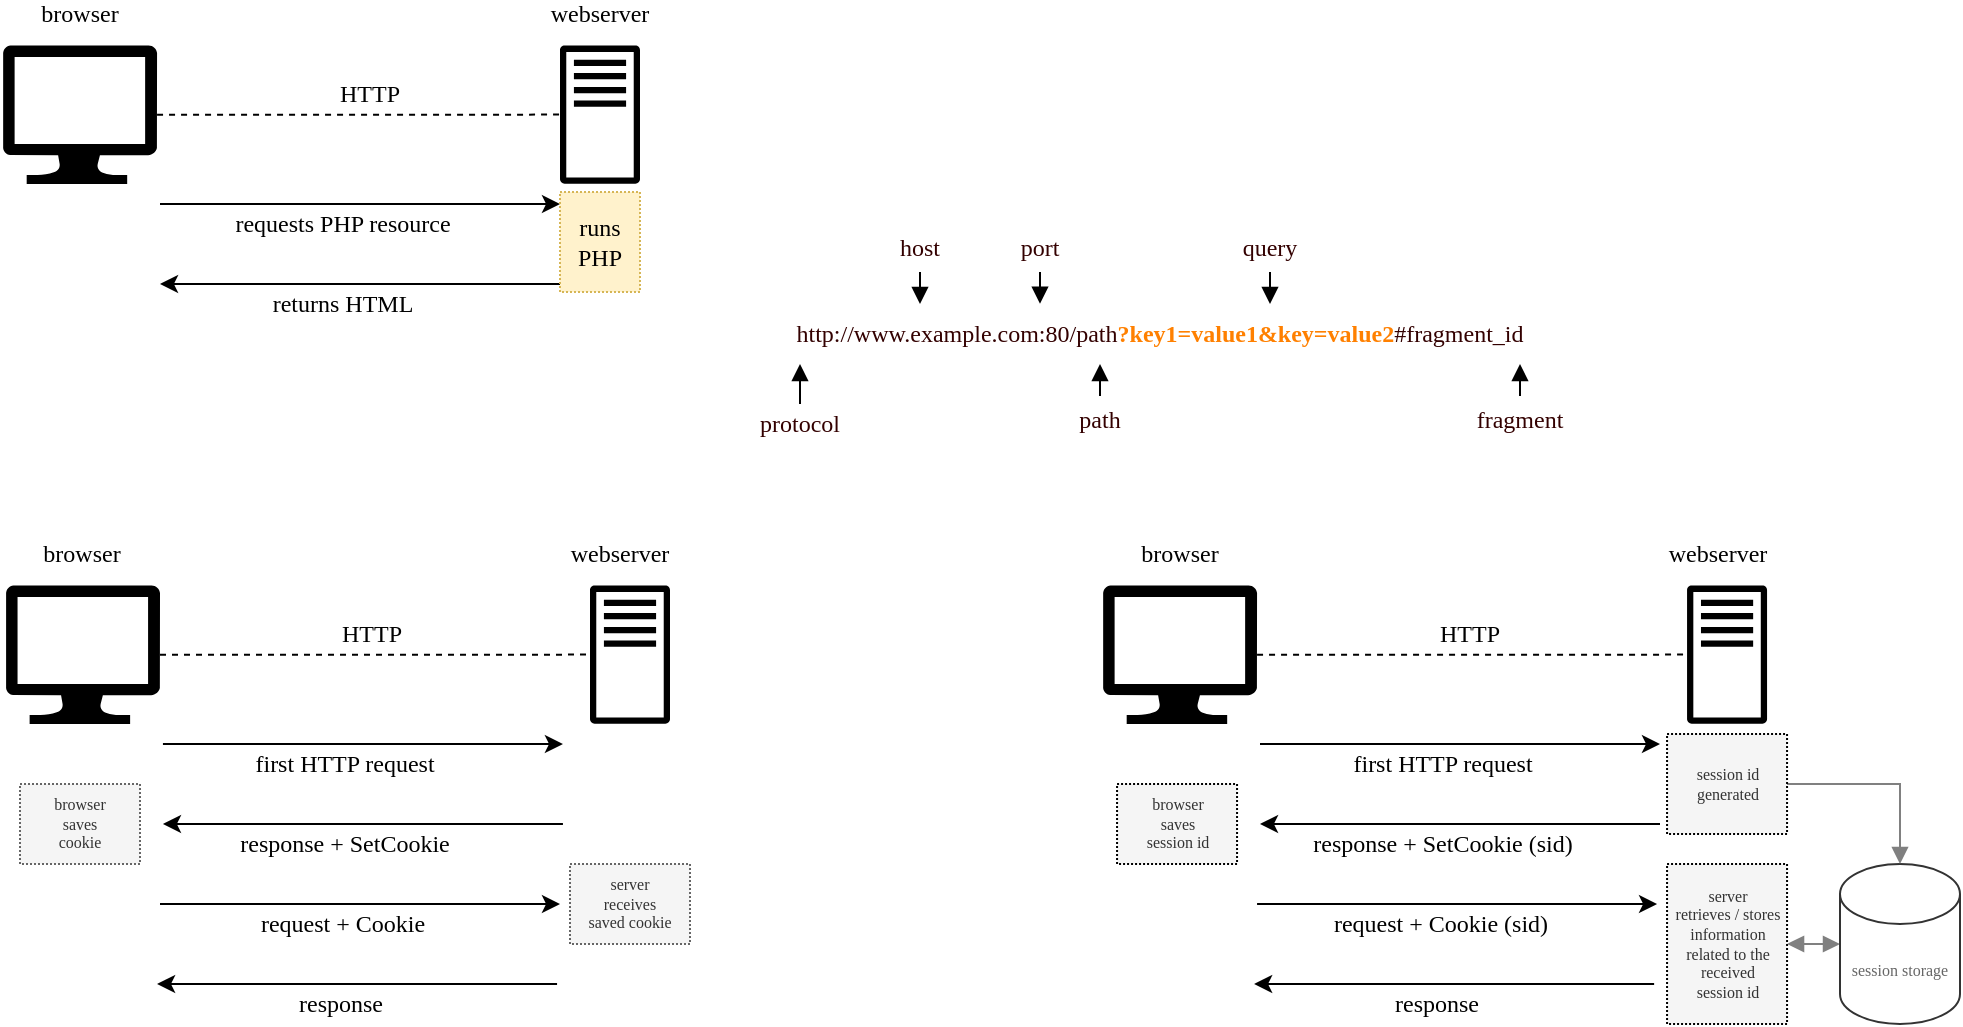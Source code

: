 <mxfile version="16.6.5" type="device"><diagram id="oCv3Mz-2w-1n50uu-hlC" name="Page-1"><mxGraphModel dx="803" dy="476" grid="1" gridSize="10" guides="1" tooltips="1" connect="1" arrows="1" fold="1" page="1" pageScale="1" pageWidth="850" pageHeight="1100" math="0" shadow="0"><root><mxCell id="0"/><mxCell id="1" parent="0"/><mxCell id="6jOUWtGgjs0iqEyErpaj-4" style="edgeStyle=orthogonalEdgeStyle;rounded=0;orthogonalLoop=1;jettySize=auto;html=1;endArrow=none;endFill=0;dashed=1;fontSize=7;" edge="1" parent="1" source="6jOUWtGgjs0iqEyErpaj-1" target="6jOUWtGgjs0iqEyErpaj-3"><mxGeometry relative="1" as="geometry"/></mxCell><mxCell id="6jOUWtGgjs0iqEyErpaj-1" value="" style="sketch=0;aspect=fixed;pointerEvents=1;shadow=0;dashed=0;html=1;strokeColor=none;labelPosition=center;verticalLabelPosition=bottom;verticalAlign=top;align=center;fillColor=#000000;shape=mxgraph.azure.computer;fontSize=7;" vertex="1" parent="1"><mxGeometry x="81.47" y="200.65" width="77.06" height="69.35" as="geometry"/></mxCell><mxCell id="6jOUWtGgjs0iqEyErpaj-3" value="" style="sketch=0;outlineConnect=0;fontColor=#330000;gradientColor=none;fillColor=#000000;strokeColor=none;dashed=0;verticalLabelPosition=bottom;verticalAlign=top;align=center;html=1;fontSize=7;fontStyle=0;aspect=fixed;pointerEvents=1;shape=mxgraph.aws4.traditional_server;" vertex="1" parent="1"><mxGeometry x="360" y="200.65" width="40" height="69.35" as="geometry"/></mxCell><mxCell id="6jOUWtGgjs0iqEyErpaj-5" value="requests PHP resource" style="endArrow=classic;html=1;rounded=0;fontFamily=Poppins;fontSource=https%3A%2F%2Ffonts.googleapis.com%2Fcss%3Ffamily%3DPoppins;fontSize=12;" edge="1" parent="1"><mxGeometry x="-0.091" y="-10" width="50" height="50" relative="1" as="geometry"><mxPoint x="160" y="280" as="sourcePoint"/><mxPoint x="360" y="280" as="targetPoint"/><mxPoint as="offset"/></mxGeometry></mxCell><mxCell id="6jOUWtGgjs0iqEyErpaj-6" value="returns HTML" style="endArrow=classic;html=1;rounded=0;fontFamily=Poppins;fontSource=https%3A%2F%2Ffonts.googleapis.com%2Fcss%3Ffamily%3DPoppins;fontSize=12;" edge="1" parent="1"><mxGeometry x="0.091" y="10" width="50" height="50" relative="1" as="geometry"><mxPoint x="360" y="320" as="sourcePoint"/><mxPoint x="160" y="320" as="targetPoint"/><mxPoint as="offset"/></mxGeometry></mxCell><mxCell id="6jOUWtGgjs0iqEyErpaj-19" value="runs PHP" style="rounded=0;whiteSpace=wrap;html=1;fontFamily=Poppins;fontSource=https%3A%2F%2Ffonts.googleapis.com%2Fcss%3Ffamily%3DPoppins;fontSize=12;fillColor=#fff2cc;strokeColor=#d6b656;dashed=1;dashPattern=1 1;" vertex="1" parent="1"><mxGeometry x="360" y="274" width="40" height="50" as="geometry"/></mxCell><mxCell id="6jOUWtGgjs0iqEyErpaj-20" value="browser" style="text;html=1;strokeColor=none;fillColor=none;align=center;verticalAlign=middle;whiteSpace=wrap;rounded=0;fontFamily=Poppins;fontSource=https%3A%2F%2Ffonts.googleapis.com%2Fcss%3Ffamily%3DPoppins;fontSize=12;" vertex="1" parent="1"><mxGeometry x="80" y="180" width="80" height="10" as="geometry"/></mxCell><mxCell id="6jOUWtGgjs0iqEyErpaj-21" value="webserver" style="text;html=1;strokeColor=none;fillColor=none;align=center;verticalAlign=middle;whiteSpace=wrap;rounded=0;fontFamily=Poppins;fontSource=https%3A%2F%2Ffonts.googleapis.com%2Fcss%3Ffamily%3DPoppins;fontSize=12;" vertex="1" parent="1"><mxGeometry x="360" y="180" width="40" height="10" as="geometry"/></mxCell><mxCell id="6jOUWtGgjs0iqEyErpaj-22" value="HTTP" style="text;html=1;strokeColor=none;fillColor=none;align=center;verticalAlign=middle;whiteSpace=wrap;rounded=0;fontFamily=Poppins;fontSource=https%3A%2F%2Ffonts.googleapis.com%2Fcss%3Ffamily%3DPoppins;fontSize=12;" vertex="1" parent="1"><mxGeometry x="240" y="210" width="50" height="30" as="geometry"/></mxCell><mxCell id="6jOUWtGgjs0iqEyErpaj-24" value="&lt;div&gt;http://www.example.com:80/path&lt;b&gt;&lt;font color=&quot;#ff8000&quot;&gt;?key1=value1&amp;amp;key=value2&lt;/font&gt;&lt;/b&gt;#fragment_id&lt;/div&gt;" style="text;html=1;strokeColor=none;fillColor=none;align=center;verticalAlign=middle;whiteSpace=wrap;rounded=0;dashed=1;dashPattern=1 1;fontFamily=Poppins;fontSource=https%3A%2F%2Ffonts.googleapis.com%2Fcss%3Ffamily%3DPoppins;fontSize=12;fontColor=#330000;" vertex="1" parent="1"><mxGeometry x="420" y="330" width="480" height="30" as="geometry"/></mxCell><mxCell id="6jOUWtGgjs0iqEyErpaj-26" value="" style="rounded=0;orthogonalLoop=1;jettySize=auto;html=1;fontFamily=Poppins;fontSource=https%3A%2F%2Ffonts.googleapis.com%2Fcss%3Ffamily%3DPoppins;fontSize=12;fontColor=#330000;endArrow=block;endFill=1;" edge="1" parent="1" source="6jOUWtGgjs0iqEyErpaj-25"><mxGeometry relative="1" as="geometry"><mxPoint x="480" y="360" as="targetPoint"/></mxGeometry></mxCell><mxCell id="6jOUWtGgjs0iqEyErpaj-25" value="protocol" style="text;html=1;strokeColor=none;fillColor=none;align=center;verticalAlign=middle;whiteSpace=wrap;rounded=0;dashed=1;dashPattern=1 1;fontFamily=Poppins;fontSource=https%3A%2F%2Ffonts.googleapis.com%2Fcss%3Ffamily%3DPoppins;fontSize=12;fontColor=#330000;" vertex="1" parent="1"><mxGeometry x="450" y="380" width="60" height="20" as="geometry"/></mxCell><mxCell id="6jOUWtGgjs0iqEyErpaj-28" style="edgeStyle=none;rounded=0;orthogonalLoop=1;jettySize=auto;html=1;fontFamily=Poppins;fontSource=https%3A%2F%2Ffonts.googleapis.com%2Fcss%3Ffamily%3DPoppins;fontSize=12;fontColor=#330000;endArrow=block;endFill=1;entryX=0.25;entryY=0;entryDx=0;entryDy=0;" edge="1" parent="1" source="6jOUWtGgjs0iqEyErpaj-27" target="6jOUWtGgjs0iqEyErpaj-24"><mxGeometry relative="1" as="geometry"><mxPoint x="560" y="330" as="targetPoint"/></mxGeometry></mxCell><mxCell id="6jOUWtGgjs0iqEyErpaj-27" value="host" style="text;html=1;strokeColor=none;fillColor=none;align=center;verticalAlign=middle;whiteSpace=wrap;rounded=0;dashed=1;dashPattern=1 1;fontFamily=Poppins;fontSource=https%3A%2F%2Ffonts.googleapis.com%2Fcss%3Ffamily%3DPoppins;fontSize=12;fontColor=#330000;" vertex="1" parent="1"><mxGeometry x="510" y="290" width="60" height="24" as="geometry"/></mxCell><mxCell id="6jOUWtGgjs0iqEyErpaj-30" style="edgeStyle=none;rounded=0;orthogonalLoop=1;jettySize=auto;html=1;entryX=0.375;entryY=-0.004;entryDx=0;entryDy=0;entryPerimeter=0;fontFamily=Poppins;fontSource=https%3A%2F%2Ffonts.googleapis.com%2Fcss%3Ffamily%3DPoppins;fontSize=12;fontColor=#330000;endArrow=block;endFill=1;" edge="1" parent="1" source="6jOUWtGgjs0iqEyErpaj-29" target="6jOUWtGgjs0iqEyErpaj-24"><mxGeometry relative="1" as="geometry"/></mxCell><mxCell id="6jOUWtGgjs0iqEyErpaj-29" value="port" style="text;html=1;strokeColor=none;fillColor=none;align=center;verticalAlign=middle;whiteSpace=wrap;rounded=0;dashed=1;dashPattern=1 1;fontFamily=Poppins;fontSource=https%3A%2F%2Ffonts.googleapis.com%2Fcss%3Ffamily%3DPoppins;fontSize=12;fontColor=#330000;" vertex="1" parent="1"><mxGeometry x="570" y="290" width="60" height="24" as="geometry"/></mxCell><mxCell id="6jOUWtGgjs0iqEyErpaj-32" style="edgeStyle=none;rounded=0;orthogonalLoop=1;jettySize=auto;html=1;fontFamily=Poppins;fontSource=https%3A%2F%2Ffonts.googleapis.com%2Fcss%3Ffamily%3DPoppins;fontSize=12;fontColor=#330000;endArrow=block;endFill=1;" edge="1" parent="1" source="6jOUWtGgjs0iqEyErpaj-31" target="6jOUWtGgjs0iqEyErpaj-24"><mxGeometry relative="1" as="geometry"><Array as="points"><mxPoint x="630" y="360"/></Array></mxGeometry></mxCell><mxCell id="6jOUWtGgjs0iqEyErpaj-31" value="path" style="text;html=1;strokeColor=none;fillColor=none;align=center;verticalAlign=middle;whiteSpace=wrap;rounded=0;dashed=1;dashPattern=1 1;fontFamily=Poppins;fontSource=https%3A%2F%2Ffonts.googleapis.com%2Fcss%3Ffamily%3DPoppins;fontSize=12;fontColor=#330000;" vertex="1" parent="1"><mxGeometry x="600" y="376" width="60" height="24" as="geometry"/></mxCell><mxCell id="6jOUWtGgjs0iqEyErpaj-34" style="edgeStyle=none;rounded=0;orthogonalLoop=1;jettySize=auto;html=1;fontFamily=Poppins;fontSource=https%3A%2F%2Ffonts.googleapis.com%2Fcss%3Ffamily%3DPoppins;fontSize=12;fontColor=#330000;endArrow=block;endFill=1;" edge="1" parent="1" source="6jOUWtGgjs0iqEyErpaj-33"><mxGeometry relative="1" as="geometry"><mxPoint x="715" y="330" as="targetPoint"/></mxGeometry></mxCell><mxCell id="6jOUWtGgjs0iqEyErpaj-33" value="query" style="text;html=1;strokeColor=none;fillColor=none;align=center;verticalAlign=middle;whiteSpace=wrap;rounded=0;dashed=1;dashPattern=1 1;fontFamily=Poppins;fontSource=https%3A%2F%2Ffonts.googleapis.com%2Fcss%3Ffamily%3DPoppins;fontSize=12;fontColor=#330000;" vertex="1" parent="1"><mxGeometry x="685" y="290" width="60" height="24" as="geometry"/></mxCell><mxCell id="6jOUWtGgjs0iqEyErpaj-36" style="edgeStyle=none;rounded=0;orthogonalLoop=1;jettySize=auto;html=1;fontFamily=Poppins;fontSource=https%3A%2F%2Ffonts.googleapis.com%2Fcss%3Ffamily%3DPoppins;fontSize=12;fontColor=#330000;endArrow=block;endFill=1;entryX=0.875;entryY=1;entryDx=0;entryDy=0;entryPerimeter=0;" edge="1" parent="1" source="6jOUWtGgjs0iqEyErpaj-35" target="6jOUWtGgjs0iqEyErpaj-24"><mxGeometry relative="1" as="geometry"><mxPoint x="800" y="360" as="targetPoint"/></mxGeometry></mxCell><mxCell id="6jOUWtGgjs0iqEyErpaj-35" value="fragment" style="text;html=1;strokeColor=none;fillColor=none;align=center;verticalAlign=middle;whiteSpace=wrap;rounded=0;dashed=1;dashPattern=1 1;fontFamily=Poppins;fontSource=https%3A%2F%2Ffonts.googleapis.com%2Fcss%3Ffamily%3DPoppins;fontSize=12;fontColor=#330000;" vertex="1" parent="1"><mxGeometry x="810" y="376" width="60" height="24" as="geometry"/></mxCell><mxCell id="6jOUWtGgjs0iqEyErpaj-39" style="edgeStyle=orthogonalEdgeStyle;rounded=0;orthogonalLoop=1;jettySize=auto;html=1;endArrow=none;endFill=0;dashed=1;fontSize=7;labelBackgroundColor=none;" edge="1" parent="1" source="6jOUWtGgjs0iqEyErpaj-40" target="6jOUWtGgjs0iqEyErpaj-41"><mxGeometry relative="1" as="geometry"/></mxCell><mxCell id="6jOUWtGgjs0iqEyErpaj-40" value="" style="sketch=0;aspect=fixed;pointerEvents=1;shadow=0;dashed=0;html=1;strokeColor=none;labelPosition=center;verticalLabelPosition=bottom;verticalAlign=top;align=center;fillColor=#000000;shape=mxgraph.azure.computer;fontSize=7;labelBackgroundColor=none;" vertex="1" parent="1"><mxGeometry x="82.94" y="470.65" width="77.06" height="69.35" as="geometry"/></mxCell><mxCell id="6jOUWtGgjs0iqEyErpaj-41" value="" style="sketch=0;outlineConnect=0;fontColor=#330000;gradientColor=none;fillColor=#000000;strokeColor=none;dashed=0;verticalLabelPosition=bottom;verticalAlign=top;align=center;html=1;fontSize=7;fontStyle=0;aspect=fixed;pointerEvents=1;shape=mxgraph.aws4.traditional_server;labelBackgroundColor=none;" vertex="1" parent="1"><mxGeometry x="375" y="470.65" width="40" height="69.35" as="geometry"/></mxCell><mxCell id="6jOUWtGgjs0iqEyErpaj-42" value="first HTTP request" style="endArrow=classic;html=1;rounded=0;fontFamily=Poppins;fontSource=https%3A%2F%2Ffonts.googleapis.com%2Fcss%3Ffamily%3DPoppins;fontSize=12;labelBackgroundColor=none;" edge="1" parent="1"><mxGeometry x="-0.091" y="-10" width="50" height="50" relative="1" as="geometry"><mxPoint x="161.47" y="550" as="sourcePoint"/><mxPoint x="361.47" y="550" as="targetPoint"/><mxPoint as="offset"/></mxGeometry></mxCell><mxCell id="6jOUWtGgjs0iqEyErpaj-43" value="response + SetCookie" style="endArrow=classic;html=1;rounded=0;fontFamily=Poppins;fontSource=https%3A%2F%2Ffonts.googleapis.com%2Fcss%3Ffamily%3DPoppins;fontSize=12;labelBackgroundColor=none;" edge="1" parent="1"><mxGeometry x="0.091" y="10" width="50" height="50" relative="1" as="geometry"><mxPoint x="361.47" y="590" as="sourcePoint"/><mxPoint x="161.47" y="590" as="targetPoint"/><mxPoint as="offset"/></mxGeometry></mxCell><mxCell id="6jOUWtGgjs0iqEyErpaj-45" value="browser" style="text;html=1;strokeColor=none;fillColor=none;align=center;verticalAlign=middle;whiteSpace=wrap;rounded=0;fontFamily=Poppins;fontSource=https%3A%2F%2Ffonts.googleapis.com%2Fcss%3Ffamily%3DPoppins;fontSize=12;labelBackgroundColor=none;" vertex="1" parent="1"><mxGeometry x="81.47" y="450" width="80" height="10" as="geometry"/></mxCell><mxCell id="6jOUWtGgjs0iqEyErpaj-46" value="webserver" style="text;html=1;strokeColor=none;fillColor=none;align=center;verticalAlign=middle;whiteSpace=wrap;rounded=0;fontFamily=Poppins;fontSource=https%3A%2F%2Ffonts.googleapis.com%2Fcss%3Ffamily%3DPoppins;fontSize=12;labelBackgroundColor=none;" vertex="1" parent="1"><mxGeometry x="370" y="450" width="40" height="10" as="geometry"/></mxCell><mxCell id="6jOUWtGgjs0iqEyErpaj-47" value="HTTP" style="text;html=1;strokeColor=none;fillColor=none;align=center;verticalAlign=middle;whiteSpace=wrap;rounded=0;fontFamily=Poppins;fontSource=https%3A%2F%2Ffonts.googleapis.com%2Fcss%3Ffamily%3DPoppins;fontSize=12;labelBackgroundColor=none;" vertex="1" parent="1"><mxGeometry x="241.47" y="480" width="50" height="30" as="geometry"/></mxCell><mxCell id="6jOUWtGgjs0iqEyErpaj-50" value="request + Cookie" style="endArrow=classic;html=1;rounded=0;fontFamily=Poppins;fontSource=https%3A%2F%2Ffonts.googleapis.com%2Fcss%3Ffamily%3DPoppins;fontSize=12;labelBackgroundColor=none;" edge="1" parent="1"><mxGeometry x="-0.091" y="-10" width="50" height="50" relative="1" as="geometry"><mxPoint x="160.0" y="630" as="sourcePoint"/><mxPoint x="360" y="630" as="targetPoint"/><mxPoint as="offset"/></mxGeometry></mxCell><mxCell id="6jOUWtGgjs0iqEyErpaj-51" value="response" style="endArrow=classic;html=1;rounded=0;fontFamily=Poppins;fontSource=https%3A%2F%2Ffonts.googleapis.com%2Fcss%3Ffamily%3DPoppins;fontSize=12;labelBackgroundColor=none;" edge="1" parent="1"><mxGeometry x="0.091" y="10" width="50" height="50" relative="1" as="geometry"><mxPoint x="358.53" y="670.0" as="sourcePoint"/><mxPoint x="158.53" y="670.0" as="targetPoint"/><mxPoint as="offset"/></mxGeometry></mxCell><mxCell id="6jOUWtGgjs0iqEyErpaj-52" value="browser&lt;br style=&quot;font-size: 8px;&quot;&gt;saves&lt;br style=&quot;font-size: 8px;&quot;&gt;cookie" style="text;html=1;strokeColor=#666666;fillColor=#f5f5f5;align=center;verticalAlign=middle;whiteSpace=wrap;rounded=0;dashed=1;dashPattern=1 1;fontFamily=Poppins;fontSource=https%3A%2F%2Ffonts.googleapis.com%2Fcss%3Ffamily%3DPoppins;fontSize=8;fontColor=#333333;labelBackgroundColor=none;" vertex="1" parent="1"><mxGeometry x="90" y="570" width="60" height="40" as="geometry"/></mxCell><mxCell id="6jOUWtGgjs0iqEyErpaj-53" value="server&lt;br style=&quot;font-size: 8px&quot;&gt;receives&lt;br style=&quot;font-size: 8px&quot;&gt;saved cookie" style="text;html=1;strokeColor=#666666;fillColor=#f5f5f5;align=center;verticalAlign=middle;whiteSpace=wrap;rounded=0;dashed=1;dashPattern=1 1;fontFamily=Poppins;fontSource=https%3A%2F%2Ffonts.googleapis.com%2Fcss%3Ffamily%3DPoppins;fontSize=8;fontColor=#333333;labelBackgroundColor=none;" vertex="1" parent="1"><mxGeometry x="365" y="610" width="60" height="40" as="geometry"/></mxCell><mxCell id="6jOUWtGgjs0iqEyErpaj-56" style="edgeStyle=orthogonalEdgeStyle;rounded=0;orthogonalLoop=1;jettySize=auto;html=1;endArrow=none;endFill=0;dashed=1;fontSize=7;labelBackgroundColor=none;" edge="1" parent="1" source="6jOUWtGgjs0iqEyErpaj-57" target="6jOUWtGgjs0iqEyErpaj-58"><mxGeometry relative="1" as="geometry"/></mxCell><mxCell id="6jOUWtGgjs0iqEyErpaj-57" value="" style="sketch=0;aspect=fixed;pointerEvents=1;shadow=0;dashed=0;html=1;strokeColor=none;labelPosition=center;verticalLabelPosition=bottom;verticalAlign=top;align=center;fillColor=#000000;shape=mxgraph.azure.computer;fontSize=7;labelBackgroundColor=none;" vertex="1" parent="1"><mxGeometry x="631.47" y="470.65" width="77.06" height="69.35" as="geometry"/></mxCell><mxCell id="6jOUWtGgjs0iqEyErpaj-58" value="" style="sketch=0;outlineConnect=0;fontColor=#330000;gradientColor=none;fillColor=#000000;strokeColor=none;dashed=0;verticalLabelPosition=bottom;verticalAlign=top;align=center;html=1;fontSize=7;fontStyle=0;aspect=fixed;pointerEvents=1;shape=mxgraph.aws4.traditional_server;labelBackgroundColor=none;" vertex="1" parent="1"><mxGeometry x="923.53" y="470.65" width="40" height="69.35" as="geometry"/></mxCell><mxCell id="6jOUWtGgjs0iqEyErpaj-59" value="first HTTP request" style="endArrow=classic;html=1;rounded=0;fontFamily=Poppins;fontSource=https%3A%2F%2Ffonts.googleapis.com%2Fcss%3Ffamily%3DPoppins;fontSize=12;labelBackgroundColor=none;" edge="1" parent="1"><mxGeometry x="-0.091" y="-10" width="50" height="50" relative="1" as="geometry"><mxPoint x="710" y="550.0" as="sourcePoint"/><mxPoint x="910" y="550.0" as="targetPoint"/><mxPoint as="offset"/></mxGeometry></mxCell><mxCell id="6jOUWtGgjs0iqEyErpaj-60" value="response + SetCookie (sid)" style="endArrow=classic;html=1;rounded=0;fontFamily=Poppins;fontSource=https%3A%2F%2Ffonts.googleapis.com%2Fcss%3Ffamily%3DPoppins;fontSize=12;labelBackgroundColor=none;" edge="1" parent="1"><mxGeometry x="0.091" y="10" width="50" height="50" relative="1" as="geometry"><mxPoint x="910" y="590.0" as="sourcePoint"/><mxPoint x="710" y="590.0" as="targetPoint"/><mxPoint as="offset"/></mxGeometry></mxCell><mxCell id="6jOUWtGgjs0iqEyErpaj-61" value="browser" style="text;html=1;strokeColor=none;fillColor=none;align=center;verticalAlign=middle;whiteSpace=wrap;rounded=0;fontFamily=Poppins;fontSource=https%3A%2F%2Ffonts.googleapis.com%2Fcss%3Ffamily%3DPoppins;fontSize=12;labelBackgroundColor=none;" vertex="1" parent="1"><mxGeometry x="630" y="450" width="80" height="10" as="geometry"/></mxCell><mxCell id="6jOUWtGgjs0iqEyErpaj-62" value="webserver" style="text;html=1;strokeColor=none;fillColor=none;align=center;verticalAlign=middle;whiteSpace=wrap;rounded=0;fontFamily=Poppins;fontSource=https%3A%2F%2Ffonts.googleapis.com%2Fcss%3Ffamily%3DPoppins;fontSize=12;labelBackgroundColor=none;" vertex="1" parent="1"><mxGeometry x="918.53" y="450" width="40" height="10" as="geometry"/></mxCell><mxCell id="6jOUWtGgjs0iqEyErpaj-63" value="HTTP" style="text;html=1;strokeColor=none;fillColor=none;align=center;verticalAlign=middle;whiteSpace=wrap;rounded=0;fontFamily=Poppins;fontSource=https%3A%2F%2Ffonts.googleapis.com%2Fcss%3Ffamily%3DPoppins;fontSize=12;labelBackgroundColor=none;" vertex="1" parent="1"><mxGeometry x="790" y="480" width="50" height="30" as="geometry"/></mxCell><mxCell id="6jOUWtGgjs0iqEyErpaj-64" value="request + Cookie (sid)" style="endArrow=classic;html=1;rounded=0;fontFamily=Poppins;fontSource=https%3A%2F%2Ffonts.googleapis.com%2Fcss%3Ffamily%3DPoppins;fontSize=12;labelBackgroundColor=none;" edge="1" parent="1"><mxGeometry x="-0.091" y="-10" width="50" height="50" relative="1" as="geometry"><mxPoint x="708.53" y="630" as="sourcePoint"/><mxPoint x="908.53" y="630" as="targetPoint"/><mxPoint as="offset"/></mxGeometry></mxCell><mxCell id="6jOUWtGgjs0iqEyErpaj-65" value="response" style="endArrow=classic;html=1;rounded=0;fontFamily=Poppins;fontSource=https%3A%2F%2Ffonts.googleapis.com%2Fcss%3Ffamily%3DPoppins;fontSize=12;labelBackgroundColor=none;" edge="1" parent="1"><mxGeometry x="0.091" y="10" width="50" height="50" relative="1" as="geometry"><mxPoint x="907.06" y="670" as="sourcePoint"/><mxPoint x="707.06" y="670" as="targetPoint"/><mxPoint as="offset"/></mxGeometry></mxCell><mxCell id="6jOUWtGgjs0iqEyErpaj-66" value="browser&lt;br style=&quot;font-size: 8px&quot;&gt;saves&lt;br style=&quot;font-size: 8px&quot;&gt;session id" style="text;html=1;strokeColor=default;fillColor=#f5f5f5;align=center;verticalAlign=middle;whiteSpace=wrap;rounded=0;dashed=1;dashPattern=1 1;fontFamily=Poppins;fontSource=https%3A%2F%2Ffonts.googleapis.com%2Fcss%3Ffamily%3DPoppins;fontSize=8;fontColor=#333333;labelBackgroundColor=none;" vertex="1" parent="1"><mxGeometry x="638.53" y="570" width="60" height="40" as="geometry"/></mxCell><mxCell id="6jOUWtGgjs0iqEyErpaj-73" style="edgeStyle=none;rounded=0;orthogonalLoop=1;jettySize=auto;html=1;fontFamily=Poppins;fontSource=https%3A%2F%2Ffonts.googleapis.com%2Fcss%3Ffamily%3DPoppins;fontSize=8;fontColor=#FF8000;endArrow=block;endFill=1;strokeColor=#808080;startArrow=block;startFill=1;labelBackgroundColor=none;" edge="1" parent="1" source="6jOUWtGgjs0iqEyErpaj-67" target="6jOUWtGgjs0iqEyErpaj-72"><mxGeometry relative="1" as="geometry"/></mxCell><mxCell id="6jOUWtGgjs0iqEyErpaj-67" value="server&lt;br style=&quot;font-size: 8px&quot;&gt;retrieves / stores information related to the received&lt;br style=&quot;font-size: 8px&quot;&gt;session id" style="text;html=1;strokeColor=default;fillColor=#f5f5f5;align=center;verticalAlign=middle;whiteSpace=wrap;rounded=0;dashed=1;dashPattern=1 1;fontFamily=Poppins;fontSource=https%3A%2F%2Ffonts.googleapis.com%2Fcss%3Ffamily%3DPoppins;fontSize=8;fontColor=#333333;labelBackgroundColor=none;" vertex="1" parent="1"><mxGeometry x="913.53" y="610" width="60" height="80" as="geometry"/></mxCell><mxCell id="6jOUWtGgjs0iqEyErpaj-72" value="session storage" style="shape=cylinder3;whiteSpace=wrap;html=1;boundedLbl=1;backgroundOutline=1;size=15;fontFamily=Poppins;fontSource=https%3A%2F%2Ffonts.googleapis.com%2Fcss%3Ffamily%3DPoppins;fontSize=8;strokeColor=#333333;fontColor=#666666;labelBackgroundColor=none;" vertex="1" parent="1"><mxGeometry x="1000" y="610" width="60" height="80" as="geometry"/></mxCell><mxCell id="6jOUWtGgjs0iqEyErpaj-75" style="edgeStyle=none;rounded=0;orthogonalLoop=1;jettySize=auto;html=1;fontFamily=Poppins;fontSource=https%3A%2F%2Ffonts.googleapis.com%2Fcss%3Ffamily%3DPoppins;fontSize=8;fontColor=#666666;endArrow=block;endFill=1;strokeColor=#808080;labelBackgroundColor=none;" edge="1" parent="1" source="6jOUWtGgjs0iqEyErpaj-74" target="6jOUWtGgjs0iqEyErpaj-72"><mxGeometry relative="1" as="geometry"><Array as="points"><mxPoint x="1030" y="570"/></Array></mxGeometry></mxCell><mxCell id="6jOUWtGgjs0iqEyErpaj-74" value="session id&lt;br&gt;generated" style="text;html=1;strokeColor=default;fillColor=#f5f5f5;align=center;verticalAlign=middle;whiteSpace=wrap;rounded=0;dashed=1;dashPattern=1 1;fontFamily=Poppins;fontSource=https%3A%2F%2Ffonts.googleapis.com%2Fcss%3Ffamily%3DPoppins;fontSize=8;fontColor=#333333;labelBackgroundColor=none;" vertex="1" parent="1"><mxGeometry x="913.53" y="545" width="60" height="50" as="geometry"/></mxCell></root></mxGraphModel></diagram></mxfile>